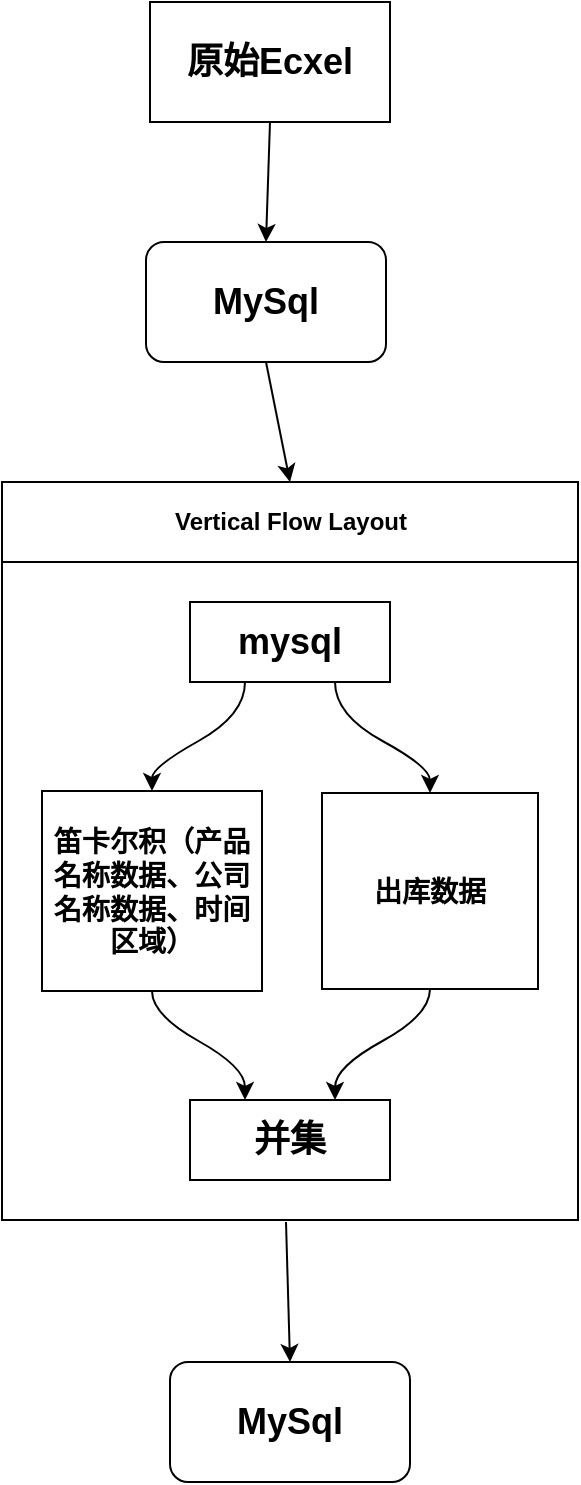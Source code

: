 <mxfile version="10.8.2" type="github"><diagram id="LBobjmh7hqn1ZuBgb5en" name="Page-1"><mxGraphModel dx="840" dy="489" grid="1" gridSize="10" guides="1" tooltips="1" connect="1" arrows="0" fold="1" page="1" pageScale="1" pageWidth="827" pageHeight="1169" math="0" shadow="0"><root><mxCell id="0"/><mxCell id="1" parent="0"/><mxCell id="4YX9SVntPQMNDRvCNkdh-1" value="&lt;h2&gt;&lt;font style=&quot;vertical-align: inherit&quot;&gt;&lt;font style=&quot;vertical-align: inherit&quot;&gt;原始Ecxel&lt;/font&gt;&lt;/font&gt;&lt;/h2&gt;" style="rounded=0;whiteSpace=wrap;html=1;" vertex="1" parent="1"><mxGeometry x="352" y="20" width="120" height="60" as="geometry"/></mxCell><mxCell id="4YX9SVntPQMNDRvCNkdh-2" value="&lt;h2&gt;&lt;font style=&quot;vertical-align: inherit&quot;&gt;&lt;font style=&quot;vertical-align: inherit&quot;&gt;MySql&lt;/font&gt;&lt;/font&gt;&lt;/h2&gt;" style="rounded=1;whiteSpace=wrap;html=1;" vertex="1" parent="1"><mxGeometry x="350" y="140" width="120" height="60" as="geometry"/></mxCell><mxCell id="4YX9SVntPQMNDRvCNkdh-20" value="Vertical Flow Layout" style="swimlane;html=1;startSize=40;horizontal=1;childLayout=flowLayout;flowOrientation=north;resizable=0;interRankCellSpacing=50;containerType=tree;" vertex="1" parent="1"><mxGeometry x="278" y="260" width="288" height="369" as="geometry"/></mxCell><mxCell id="4YX9SVntPQMNDRvCNkdh-21" value="&lt;h2&gt;mysql&lt;/h2&gt;" style="whiteSpace=wrap;html=1;" vertex="1" parent="4YX9SVntPQMNDRvCNkdh-20"><mxGeometry x="94" y="60" width="100" height="40" as="geometry"/></mxCell><mxCell id="4YX9SVntPQMNDRvCNkdh-22" value="&lt;h3&gt;笛卡尔积（产品名称数据、公司名称数据、时间区域）&lt;/h3&gt;" style="whiteSpace=wrap;html=1;" vertex="1" parent="4YX9SVntPQMNDRvCNkdh-20"><mxGeometry x="20" y="154.5" width="110" height="100" as="geometry"/></mxCell><mxCell id="4YX9SVntPQMNDRvCNkdh-23" value="" style="html=1;curved=1;noEdgeStyle=1;orthogonal=1;" edge="1" parent="4YX9SVntPQMNDRvCNkdh-20" source="4YX9SVntPQMNDRvCNkdh-21" target="4YX9SVntPQMNDRvCNkdh-22"><mxGeometry relative="1" as="geometry"><Array as="points"><mxPoint x="121.5" y="116.5"/><mxPoint x="75" y="142.5"/></Array></mxGeometry></mxCell><mxCell id="4YX9SVntPQMNDRvCNkdh-24" value="&lt;h3&gt;出库数据&lt;/h3&gt;" style="whiteSpace=wrap;html=1;" vertex="1" parent="4YX9SVntPQMNDRvCNkdh-20"><mxGeometry x="160" y="155.5" width="108" height="98" as="geometry"/></mxCell><mxCell id="4YX9SVntPQMNDRvCNkdh-25" value="" style="html=1;curved=1;noEdgeStyle=1;orthogonal=1;" edge="1" parent="4YX9SVntPQMNDRvCNkdh-20" source="4YX9SVntPQMNDRvCNkdh-21" target="4YX9SVntPQMNDRvCNkdh-24"><mxGeometry relative="1" as="geometry"><Array as="points"><mxPoint x="166.5" y="116.5"/><mxPoint x="214" y="142.5"/></Array></mxGeometry></mxCell><mxCell id="4YX9SVntPQMNDRvCNkdh-26" value="&lt;h2&gt;并集&lt;/h2&gt;" style="whiteSpace=wrap;html=1;" vertex="1" parent="4YX9SVntPQMNDRvCNkdh-20"><mxGeometry x="94" y="309" width="100" height="40" as="geometry"/></mxCell><mxCell id="4YX9SVntPQMNDRvCNkdh-27" value="" style="html=1;curved=1;noEdgeStyle=1;orthogonal=1;" edge="1" parent="4YX9SVntPQMNDRvCNkdh-20" source="4YX9SVntPQMNDRvCNkdh-22" target="4YX9SVntPQMNDRvCNkdh-26"><mxGeometry relative="1" as="geometry"><Array as="points"><mxPoint x="75" y="266.5"/><mxPoint x="121.5" y="292.5"/></Array></mxGeometry></mxCell><mxCell id="4YX9SVntPQMNDRvCNkdh-28" value="" style="html=1;curved=1;noEdgeStyle=1;orthogonal=1;" edge="1" parent="4YX9SVntPQMNDRvCNkdh-20" source="4YX9SVntPQMNDRvCNkdh-24" target="4YX9SVntPQMNDRvCNkdh-26"><mxGeometry relative="1" as="geometry"><Array as="points"><mxPoint x="214" y="266.5"/><mxPoint x="166.5" y="292.5"/></Array></mxGeometry></mxCell><mxCell id="4YX9SVntPQMNDRvCNkdh-29" value="" style="endArrow=classic;html=1;entryX=0.5;entryY=0;entryDx=0;entryDy=0;exitX=0.5;exitY=1;exitDx=0;exitDy=0;" edge="1" parent="1" source="4YX9SVntPQMNDRvCNkdh-1" target="4YX9SVntPQMNDRvCNkdh-2"><mxGeometry width="50" height="50" relative="1" as="geometry"><mxPoint x="200" y="140" as="sourcePoint"/><mxPoint x="250" y="90" as="targetPoint"/></mxGeometry></mxCell><mxCell id="4YX9SVntPQMNDRvCNkdh-30" value="" style="endArrow=classic;html=1;entryX=0.5;entryY=0;entryDx=0;entryDy=0;exitX=0.5;exitY=1;exitDx=0;exitDy=0;" edge="1" parent="1" source="4YX9SVntPQMNDRvCNkdh-2" target="4YX9SVntPQMNDRvCNkdh-20"><mxGeometry width="50" height="50" relative="1" as="geometry"><mxPoint x="170" y="195" as="sourcePoint"/><mxPoint x="220" y="145" as="targetPoint"/></mxGeometry></mxCell><mxCell id="4YX9SVntPQMNDRvCNkdh-31" value="&lt;h2&gt;MySql&lt;/h2&gt;" style="rounded=1;whiteSpace=wrap;html=1;" vertex="1" parent="1"><mxGeometry x="362" y="700" width="120" height="60" as="geometry"/></mxCell><mxCell id="4YX9SVntPQMNDRvCNkdh-32" value="" style="endArrow=classic;html=1;entryX=0.5;entryY=0;entryDx=0;entryDy=0;" edge="1" parent="1" target="4YX9SVntPQMNDRvCNkdh-31"><mxGeometry width="50" height="50" relative="1" as="geometry"><mxPoint x="420" y="630" as="sourcePoint"/><mxPoint x="270" y="650" as="targetPoint"/></mxGeometry></mxCell></root></mxGraphModel></diagram></mxfile>